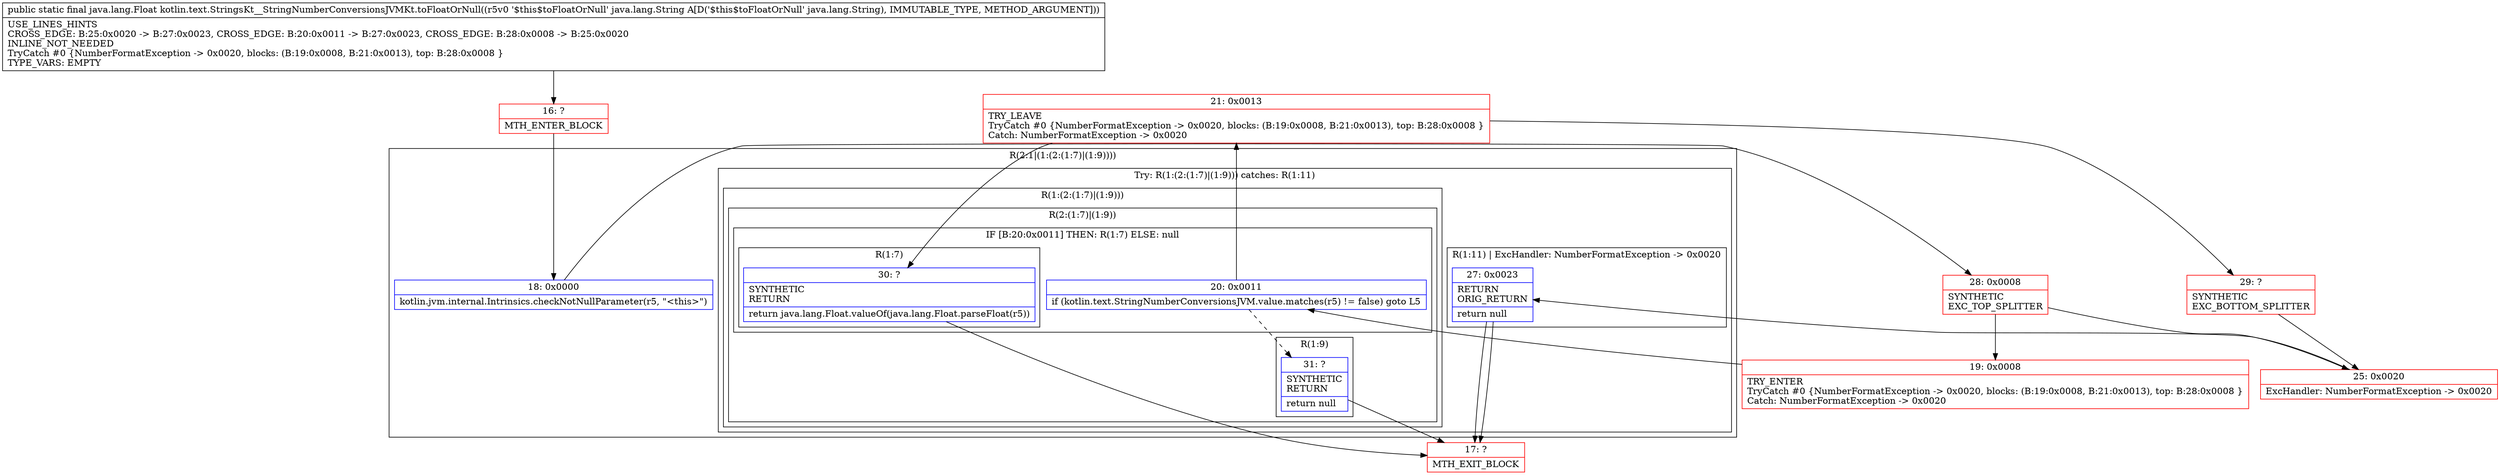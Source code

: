 digraph "CFG forkotlin.text.StringsKt__StringNumberConversionsJVMKt.toFloatOrNull(Ljava\/lang\/String;)Ljava\/lang\/Float;" {
subgraph cluster_Region_1769149079 {
label = "R(2:1|(1:(2:(1:7)|(1:9))))";
node [shape=record,color=blue];
Node_18 [shape=record,label="{18\:\ 0x0000|kotlin.jvm.internal.Intrinsics.checkNotNullParameter(r5, \"\<this\>\")\l}"];
subgraph cluster_TryCatchRegion_274815498 {
label = "Try: R(1:(2:(1:7)|(1:9))) catches: R(1:11)";
node [shape=record,color=blue];
subgraph cluster_Region_1872633622 {
label = "R(1:(2:(1:7)|(1:9)))";
node [shape=record,color=blue];
subgraph cluster_Region_772205486 {
label = "R(2:(1:7)|(1:9))";
node [shape=record,color=blue];
subgraph cluster_IfRegion_1603318611 {
label = "IF [B:20:0x0011] THEN: R(1:7) ELSE: null";
node [shape=record,color=blue];
Node_20 [shape=record,label="{20\:\ 0x0011|if (kotlin.text.StringNumberConversionsJVM.value.matches(r5) != false) goto L5\l}"];
subgraph cluster_Region_1169888161 {
label = "R(1:7)";
node [shape=record,color=blue];
Node_30 [shape=record,label="{30\:\ ?|SYNTHETIC\lRETURN\l|return java.lang.Float.valueOf(java.lang.Float.parseFloat(r5))\l}"];
}
}
subgraph cluster_Region_1514328751 {
label = "R(1:9)";
node [shape=record,color=blue];
Node_31 [shape=record,label="{31\:\ ?|SYNTHETIC\lRETURN\l|return null\l}"];
}
}
}
subgraph cluster_Region_1132464594 {
label = "R(1:11) | ExcHandler: NumberFormatException \-\> 0x0020\l";
node [shape=record,color=blue];
Node_27 [shape=record,label="{27\:\ 0x0023|RETURN\lORIG_RETURN\l|return null\l}"];
}
}
}
subgraph cluster_Region_1132464594 {
label = "R(1:11) | ExcHandler: NumberFormatException \-\> 0x0020\l";
node [shape=record,color=blue];
Node_27 [shape=record,label="{27\:\ 0x0023|RETURN\lORIG_RETURN\l|return null\l}"];
}
Node_16 [shape=record,color=red,label="{16\:\ ?|MTH_ENTER_BLOCK\l}"];
Node_28 [shape=record,color=red,label="{28\:\ 0x0008|SYNTHETIC\lEXC_TOP_SPLITTER\l}"];
Node_19 [shape=record,color=red,label="{19\:\ 0x0008|TRY_ENTER\lTryCatch #0 \{NumberFormatException \-\> 0x0020, blocks: (B:19:0x0008, B:21:0x0013), top: B:28:0x0008 \}\lCatch: NumberFormatException \-\> 0x0020\l}"];
Node_21 [shape=record,color=red,label="{21\:\ 0x0013|TRY_LEAVE\lTryCatch #0 \{NumberFormatException \-\> 0x0020, blocks: (B:19:0x0008, B:21:0x0013), top: B:28:0x0008 \}\lCatch: NumberFormatException \-\> 0x0020\l}"];
Node_29 [shape=record,color=red,label="{29\:\ ?|SYNTHETIC\lEXC_BOTTOM_SPLITTER\l}"];
Node_17 [shape=record,color=red,label="{17\:\ ?|MTH_EXIT_BLOCK\l}"];
Node_25 [shape=record,color=red,label="{25\:\ 0x0020|ExcHandler: NumberFormatException \-\> 0x0020\l}"];
MethodNode[shape=record,label="{public static final java.lang.Float kotlin.text.StringsKt__StringNumberConversionsJVMKt.toFloatOrNull((r5v0 '$this$toFloatOrNull' java.lang.String A[D('$this$toFloatOrNull' java.lang.String), IMMUTABLE_TYPE, METHOD_ARGUMENT]))  | USE_LINES_HINTS\lCROSS_EDGE: B:25:0x0020 \-\> B:27:0x0023, CROSS_EDGE: B:20:0x0011 \-\> B:27:0x0023, CROSS_EDGE: B:28:0x0008 \-\> B:25:0x0020\lINLINE_NOT_NEEDED\lTryCatch #0 \{NumberFormatException \-\> 0x0020, blocks: (B:19:0x0008, B:21:0x0013), top: B:28:0x0008 \}\lTYPE_VARS: EMPTY\l}"];
MethodNode -> Node_16;Node_18 -> Node_28;
Node_20 -> Node_21;
Node_20 -> Node_31[style=dashed];
Node_30 -> Node_17;
Node_31 -> Node_17;
Node_27 -> Node_17;
Node_27 -> Node_17;
Node_16 -> Node_18;
Node_28 -> Node_19;
Node_28 -> Node_25;
Node_19 -> Node_20;
Node_21 -> Node_29;
Node_21 -> Node_30;
Node_29 -> Node_25;
Node_25 -> Node_27;
}

